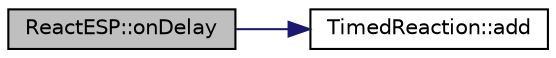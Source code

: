 digraph "ReactESP::onDelay"
{
 // INTERACTIVE_SVG=YES
 // LATEX_PDF_SIZE
  bgcolor="transparent";
  edge [fontname="Helvetica",fontsize="10",labelfontname="Helvetica",labelfontsize="10"];
  node [fontname="Helvetica",fontsize="10",shape=record];
  rankdir="LR";
  Node1 [label="ReactESP::onDelay",height=0.2,width=0.4,color="black", fillcolor="grey75", style="filled", fontcolor="black",tooltip="Create a new DelayReaction."];
  Node1 -> Node2 [color="midnightblue",fontsize="10",style="solid",fontname="Helvetica"];
  Node2 [label="TimedReaction::add",height=0.2,width=0.4,color="black",URL="$class_timed_reaction.html#a163d0232141ebe0d446d853969766a69",tooltip=" "];
}
